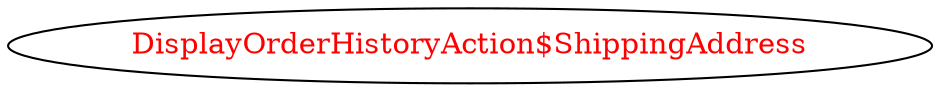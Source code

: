 digraph dependencyGraph {
 concentrate=true;
 ranksep="2.0";
 rankdir="LR"; 
 splines="ortho";
"DisplayOrderHistoryAction$ShippingAddress" [fontcolor="red"];
}